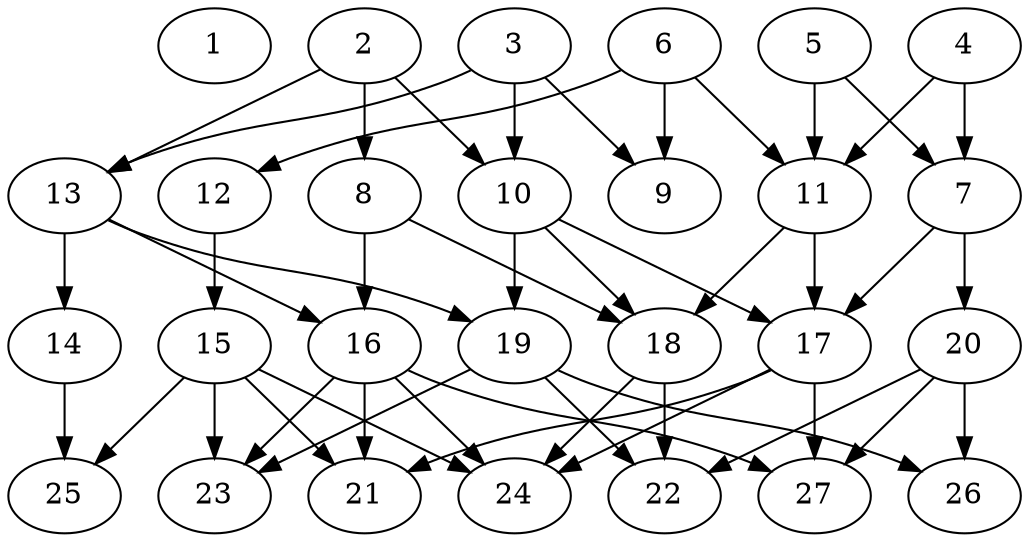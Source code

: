 // DAG (tier=2-normal, mode=data, n=27, ccr=0.432, fat=0.594, density=0.500, regular=0.598, jump=0.121, mindata=2097152, maxdata=16777216)
// DAG automatically generated by daggen at Sun Aug 24 16:33:34 2025
// /home/ermia/Project/Environments/daggen/bin/daggen --dot --ccr 0.432 --fat 0.594 --regular 0.598 --density 0.500 --jump 0.121 --mindata 2097152 --maxdata 16777216 -n 27 
digraph G {
  1 [size="5199805412696463360", alpha="0.10", expect_size="2599902706348231680"]
  2 [size="99334521760665200", alpha="0.12", expect_size="49667260880332600"]
  2 -> 8 [size ="2218389565079552"]
  2 -> 10 [size ="2218389565079552"]
  2 -> 13 [size ="2218389565079552"]
  3 [size="1071646635924530944", alpha="0.04", expect_size="535823317962265472"]
  3 -> 9 [size ="418355349553152"]
  3 -> 10 [size ="418355349553152"]
  3 -> 13 [size ="418355349553152"]
  4 [size="283848410171888192", alpha="0.04", expect_size="141924205085944096"]
  4 -> 7 [size ="142184296742912"]
  4 -> 11 [size ="142184296742912"]
  5 [size="2690741577736236", alpha="0.08", expect_size="1345370788868118"]
  5 -> 7 [size ="118973580443648"]
  5 -> 11 [size ="118973580443648"]
  6 [size="66313296813169616", alpha="0.12", expect_size="33156648406584808"]
  6 -> 9 [size ="1861854934597632"]
  6 -> 11 [size ="1861854934597632"]
  6 -> 12 [size ="1861854934597632"]
  7 [size="72263423675073792", alpha="0.05", expect_size="36131711837536896"]
  7 -> 17 [size ="1506033646174208"]
  7 -> 20 [size ="1506033646174208"]
  8 [size="8785128431015279", alpha="0.04", expect_size="4392564215507639"]
  8 -> 16 [size ="274557806051328"]
  8 -> 18 [size ="274557806051328"]
  9 [size="181189285190119194624", alpha="0.05", expect_size="90594642595059597312"]
  10 [size="369399431217526341632", alpha="0.14", expect_size="184699715608763170816"]
  10 -> 17 [size ="411864286625792"]
  10 -> 18 [size ="411864286625792"]
  10 -> 19 [size ="411864286625792"]
  11 [size="18174099479670652", alpha="0.13", expect_size="9087049739835326"]
  11 -> 17 [size ="735393771159552"]
  11 -> 18 [size ="735393771159552"]
  12 [size="70317925039344928", alpha="0.02", expect_size="35158962519672464"]
  12 -> 15 [size ="2117790668423168"]
  13 [size="67899035659528920", alpha="0.12", expect_size="33949517829764460"]
  13 -> 14 [size ="1256966479413248"]
  13 -> 16 [size ="1256966479413248"]
  13 -> 19 [size ="1256966479413248"]
  14 [size="5340748448003964", alpha="0.02", expect_size="2670374224001982"]
  14 -> 25 [size ="361212151857152"]
  15 [size="1108666867892124160", alpha="0.02", expect_size="554333433946062080"]
  15 -> 21 [size ="1648868143923200"]
  15 -> 23 [size ="1648868143923200"]
  15 -> 24 [size ="1648868143923200"]
  15 -> 25 [size ="1648868143923200"]
  16 [size="19096176262437144", alpha="0.16", expect_size="9548088131218572"]
  16 -> 21 [size ="799569977802752"]
  16 -> 23 [size ="799569977802752"]
  16 -> 24 [size ="799569977802752"]
  16 -> 27 [size ="799569977802752"]
  17 [size="6381561785729092608", alpha="0.06", expect_size="3190780892864546304"]
  17 -> 21 [size ="2145873337253888"]
  17 -> 24 [size ="2145873337253888"]
  17 -> 27 [size ="2145873337253888"]
  18 [size="54500913992695120", alpha="0.02", expect_size="27250456996347560"]
  18 -> 22 [size ="988802545876992"]
  18 -> 24 [size ="988802545876992"]
  19 [size="7993732153196650", alpha="0.02", expect_size="3996866076598325"]
  19 -> 22 [size ="137730071724032"]
  19 -> 23 [size ="137730071724032"]
  19 -> 26 [size ="137730071724032"]
  20 [size="818887438072499328", alpha="0.01", expect_size="409443719036249664"]
  20 -> 22 [size ="407994009387008"]
  20 -> 26 [size ="407994009387008"]
  20 -> 27 [size ="407994009387008"]
  21 [size="713911014802270978048", alpha="0.16", expect_size="356955507401135489024"]
  22 [size="2519293280140581142528", alpha="0.12", expect_size="1259646640070290571264"]
  23 [size="4354485538802056036352", alpha="0.10", expect_size="2177242769401028018176"]
  24 [size="272178665786486208", alpha="0.10", expect_size="136089332893243104"]
  25 [size="52897738399257760", alpha="0.12", expect_size="26448869199628880"]
  26 [size="7656727775248000", alpha="0.06", expect_size="3828363887624000"]
  27 [size="2070305278561888256", alpha="0.01", expect_size="1035152639280944128"]
}